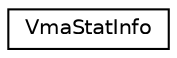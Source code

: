 digraph "Graphical Class Hierarchy"
{
  edge [fontname="Helvetica",fontsize="10",labelfontname="Helvetica",labelfontsize="10"];
  node [fontname="Helvetica",fontsize="10",shape=record];
  rankdir="LR";
  Node0 [label="VmaStatInfo",height=0.2,width=0.4,color="black", fillcolor="white", style="filled",URL="$structVmaStatInfo.html",tooltip="Calculated statistics of memory usage in entire allocator. "];
}
